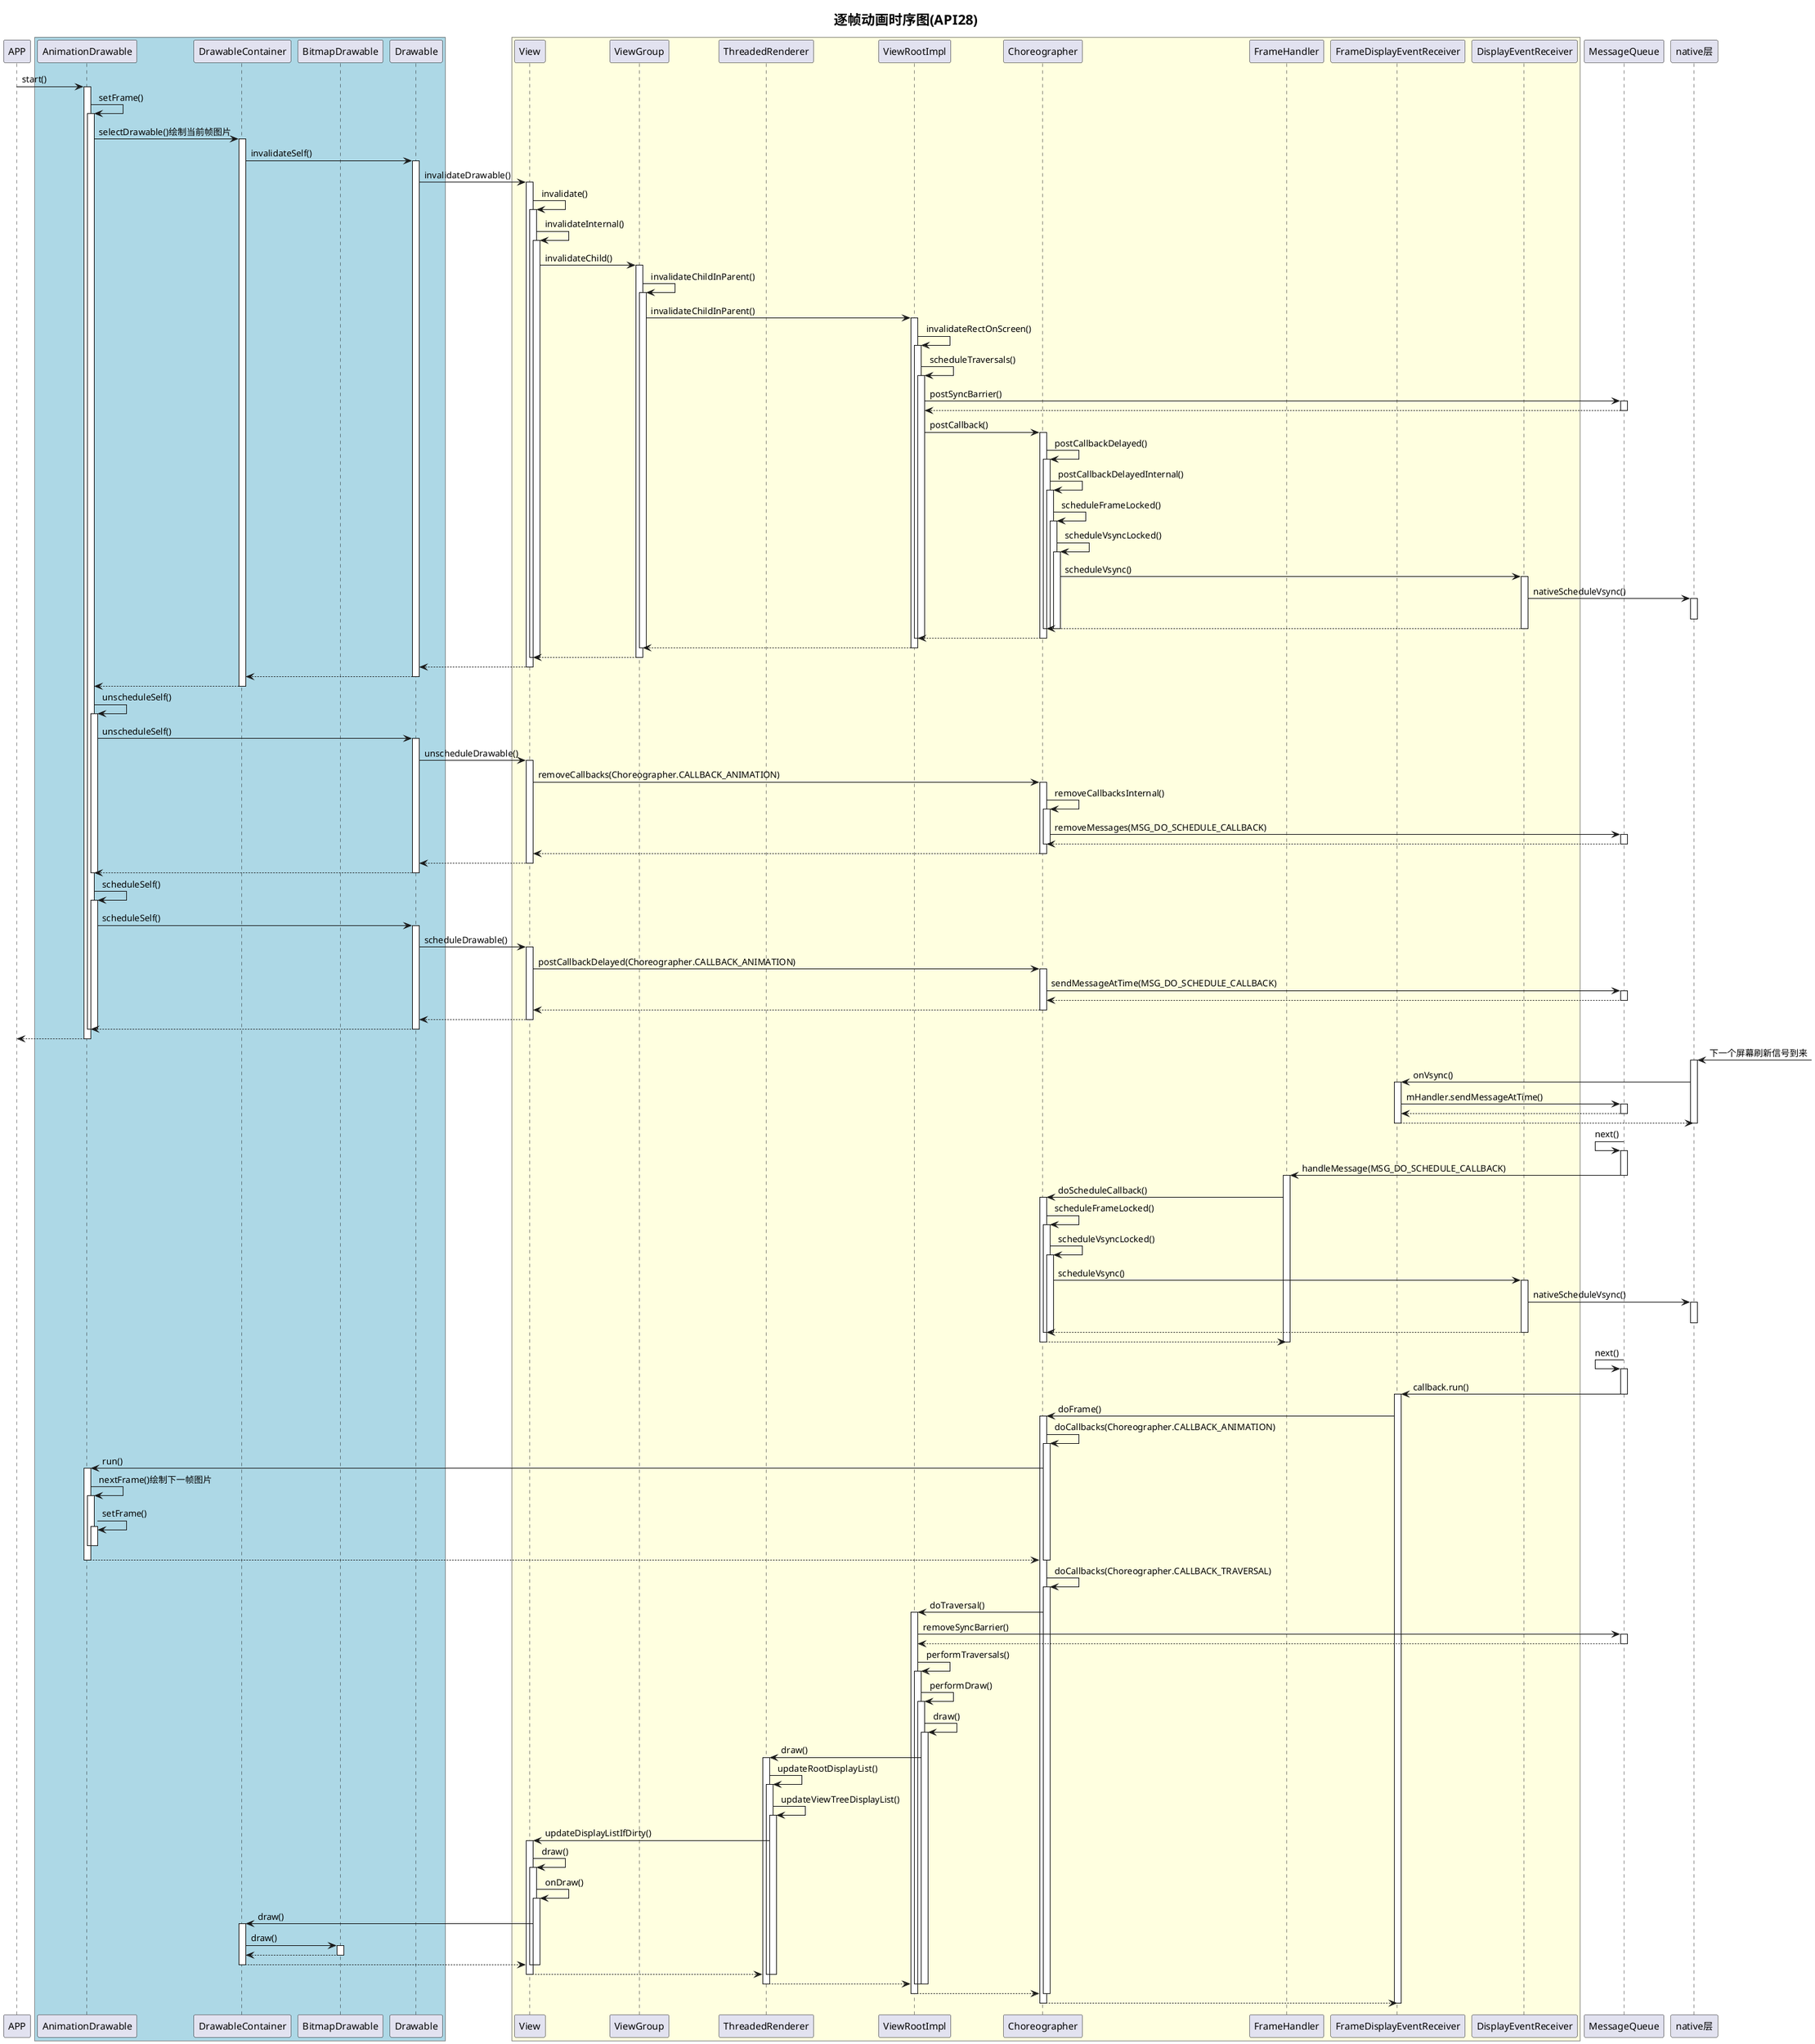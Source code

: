 @startuml

/'标题'/
title <size:20>逐帧动画时序图(API28)</size>


/'声明参与者'/
participant APP

box #LightBlue
	participant AnimationDrawable
	participant DrawableContainer
	participant BitmapDrawable
    participant Drawable
end box

box #LightYellow
    participant View
    participant ViewGroup
    participant ThreadedRenderer
    participant ViewRootImpl
    participant Choreographer
    participant FrameHandler
    participant FrameDisplayEventReceiver
    participant DisplayEventReceiver
end box

participant MessageQueue
participant native层

/'AnimationDrawable:start()开始位置'/
APP -> AnimationDrawable:start()
activate AnimationDrawable

/'调用setFrame()'/
AnimationDrawable -> AnimationDrawable:setFrame()
activate AnimationDrawable
/'调用DrawableContainer:selectDrawable()'/
AnimationDrawable -> DrawableContainer:selectDrawable()绘制当前帧图片
activate DrawableContainer
/'调用invalidateSelf()'/
DrawableContainer -> Drawable:invalidateSelf()
activate Drawable


/'调用invalidateDrawable()'/
Drawable ->View:invalidateDrawable()
activate View
View ->View:invalidate()
activate View
View ->View:invalidateInternal()
activate View
View ->ViewGroup:invalidateChild()
activate ViewGroup
ViewGroup ->ViewGroup:invalidateChildInParent()
activate ViewGroup
ViewGroup ->ViewRootImpl:invalidateChildInParent()
activate ViewRootImpl
ViewRootImpl ->ViewRootImpl:invalidateRectOnScreen()
activate ViewRootImpl
ViewRootImpl ->ViewRootImpl:scheduleTraversals()
activate ViewRootImpl
/'发送同步屏障消息'/
ViewRootImpl ->MessageQueue:postSyncBarrier()
activate MessageQueue
MessageQueue -->ViewRootImpl
deactivate MessageQueue
ViewRootImpl ->Choreographer:postCallback()
activate Choreographer
Choreographer ->Choreographer:postCallbackDelayed()
activate Choreographer
Choreographer ->Choreographer:postCallbackDelayedInternal()
activate Choreographer
Choreographer ->Choreographer:scheduleFrameLocked()
activate Choreographer
Choreographer ->Choreographer:scheduleVsyncLocked()
activate Choreographer
Choreographer ->DisplayEventReceiver:scheduleVsync()
activate DisplayEventReceiver
DisplayEventReceiver ->native层:nativeScheduleVsync()
activate native层
deactivate native层
/'结束调用scheduleVsync()'/
DisplayEventReceiver -->Choreographer
deactivate DisplayEventReceiver
/'结束调用scheduleVsyncLocked()'/
deactivate Choreographer
/'结束调用scheduleFrameLocked()'/
deactivate Choreographer
/'结束调用postCallbackDelayedInternal()'/
deactivate Choreographer
/'结束调用postCallbackDelayed()'/
deactivate Choreographer
/'结束调用postCallback()'/
Choreographer -->ViewRootImpl
deactivate Choreographer
/'结束调用scheduleTraversals()'/
deactivate ViewRootImpl
/'结束调用invalidateRectOnScreen()'/
deactivate ViewRootImpl
/'结束调用invalidateChildInParent()'/
ViewRootImpl -->ViewGroup
deactivate ViewRootImpl
/'结束调用invalidateChildInParent()'/
deactivate ViewGroup
/'结束调用invalidateChild()'/
ViewGroup -->View
deactivate ViewGroup
/'结束调用invalidateInternal()'/
deactivate View
/'结束调用invalidate()'/
deactivate View
/'结束调用invalidateDrawable()'/
View -->Drawable
deactivate View
/'结束调用invalidateSelf()'/
Drawable -->DrawableContainer
deactivate Drawable
/'结束调用selectDrawable()'/
DrawableContainer -->AnimationDrawable
deactivate DrawableContainer

/'AnimationDrawable:unscheduleSelf()开始位置'/
AnimationDrawable ->AnimationDrawable:unscheduleSelf()
activate AnimationDrawable
AnimationDrawable ->Drawable:unscheduleSelf()
activate Drawable
Drawable ->View:unscheduleDrawable()
activate View
View ->Choreographer:removeCallbacks(Choreographer.CALLBACK_ANIMATION)
activate Choreographer
Choreographer ->Choreographer:removeCallbacksInternal()
activate Choreographer
Choreographer ->MessageQueue:removeMessages(MSG_DO_SCHEDULE_CALLBACK)
activate MessageQueue
MessageQueue -->Choreographer
deactivate MessageQueue

/'结束调用Choreographer:removeCallbacksInternal()'/
deactivate Choreographer
/'结束调用Choreographer:removeCallbacks(Choreographer.CALLBACK_ANIMATION)'/
Choreographer -->View
deactivate Choreographer
/'结束调用View:unscheduleDrawable()'/
View -->Drawable
deactivate View
/'结束调用Drawable:unscheduleSelf()'/
Drawable -->AnimationDrawable
deactivate Drawable
/'结束调用AnimationDrawable:unscheduleSelf()'/
deactivate AnimationDrawable
/'AnimationDrawable:unscheduleSelf()结束位置'/


/'AnimationDrawable:scheduleSelf()开始位置'/
AnimationDrawable ->AnimationDrawable:scheduleSelf()
activate AnimationDrawable
AnimationDrawable ->Drawable:scheduleSelf()
activate Drawable
Drawable ->View:scheduleDrawable()
activate View
View ->Choreographer:postCallbackDelayed(Choreographer.CALLBACK_ANIMATION)
activate Choreographer
Choreographer ->MessageQueue:sendMessageAtTime(MSG_DO_SCHEDULE_CALLBACK)
activate MessageQueue


MessageQueue -->Choreographer
deactivate MessageQueue
Choreographer -->View
deactivate Choreographer
View -->Drawable
deactivate View
Drawable -->AnimationDrawable
deactivate Drawable
/'结束调用AnimationDrawable:scheduleSelf()'/
deactivate AnimationDrawable
/'AnimationDrawable:scheduleSelf()结束位置'/

/'结束setFrame()方法调用'/
deactivate AnimationDrawable
/'结束start()方法调用'/
AnimationDrawable -->APP
deactivate AnimationDrawable
/'AnimationDrawable:start()结束位置'/

/'onVsync()开始位置'/
native层 <- :下一个屏幕刷新信号到来
activate native层
native层 -> FrameDisplayEventReceiver:onVsync()
activate FrameDisplayEventReceiver
FrameDisplayEventReceiver ->MessageQueue:mHandler.sendMessageAtTime()
activate MessageQueue
MessageQueue -->FrameDisplayEventReceiver
deactivate MessageQueue
/'结束调用onVsync()'/
FrameDisplayEventReceiver -->native层
deactivate FrameDisplayEventReceiver
/'结束native层回调'/
deactivate native层
/'onVsync()结束位置'/

/'MSG_DO_SCHEDULE_CALLBACK开始位置'/
MessageQueue <- MessageQueue:next()
activate MessageQueue
MessageQueue ->FrameHandler:handleMessage(MSG_DO_SCHEDULE_CALLBACK)
deactivate MessageQueue
activate FrameHandler
FrameHandler ->Choreographer:doScheduleCallback()
activate Choreographer
Choreographer ->Choreographer:scheduleFrameLocked()
activate Choreographer
Choreographer ->Choreographer:scheduleVsyncLocked()
activate Choreographer
Choreographer ->DisplayEventReceiver:scheduleVsync()
activate DisplayEventReceiver
DisplayEventReceiver ->native层:nativeScheduleVsync()
activate native层
deactivate native层


/'结束调用scheduleVsync()'/
DisplayEventReceiver -->Choreographer
deactivate DisplayEventReceiver
deactivate Choreographer
deactivate Choreographer
Choreographer -->FrameHandler
deactivate Choreographer
deactivate FrameHandler
/'MSG_DO_SCHEDULE_CALLBACK结束位置'/

/'FrameDisplayEventReceiver.run()开始位置'/
MessageQueue <- MessageQueue:next()
activate MessageQueue
MessageQueue -> FrameDisplayEventReceiver:callback.run()
deactivate MessageQueue
activate FrameDisplayEventReceiver

/'Choreographer:doFrame()开始位置'/
FrameDisplayEventReceiver ->Choreographer:doFrame()
activate Choreographer

/'doCallbacks(Choreographer.CALLBACK_ANIMATION)开始位置'/
Choreographer ->Choreographer:doCallbacks(Choreographer.CALLBACK_ANIMATION)
activate Choreographer
Choreographer ->AnimationDrawable:run()
activate AnimationDrawable
AnimationDrawable -> AnimationDrawable:nextFrame()绘制下一帧图片
activate AnimationDrawable
AnimationDrawable ->AnimationDrawable:setFrame()
activate AnimationDrawable
deactivate AnimationDrawable

deactivate AnimationDrawable
/'结束调用AnimationDrawable:run()'/
AnimationDrawable -->Choreographer
deactivate AnimationDrawable
/'结束调用Choreographer:doCallbacks(Choreographer.CALLBACK_ANIMATION)'/
deactivate Choreographer
/'doCallbacks(Choreographer.CALLBACK_ANIMATION)结束位置'/

/'doCallbacks(Choreographer.CALLBACK_TRAVERSAL)开始位置'/
Choreographer ->Choreographer:doCallbacks(Choreographer.CALLBACK_TRAVERSAL)
activate Choreographer
Choreographer ->ViewRootImpl:doTraversal()
activate ViewRootImpl
ViewRootImpl ->MessageQueue:removeSyncBarrier()
activate MessageQueue
MessageQueue -->ViewRootImpl
deactivate MessageQueue
ViewRootImpl ->ViewRootImpl:performTraversals()
activate ViewRootImpl
ViewRootImpl ->ViewRootImpl:performDraw()
activate ViewRootImpl
ViewRootImpl ->ViewRootImpl:draw()
activate ViewRootImpl
ViewRootImpl ->ThreadedRenderer:draw()
activate ThreadedRenderer
ThreadedRenderer ->ThreadedRenderer:updateRootDisplayList()
activate ThreadedRenderer
ThreadedRenderer ->ThreadedRenderer:updateViewTreeDisplayList()
activate ThreadedRenderer
ThreadedRenderer ->View:updateDisplayListIfDirty()
activate View
View ->View:draw()
activate View
View ->View:onDraw()
activate View
View ->DrawableContainer:draw()
activate DrawableContainer
DrawableContainer ->BitmapDrawable:draw()
activate BitmapDrawable

/'结束调用BitmapDrawable:draw()'/
BitmapDrawable -->DrawableContainer
deactivate BitmapDrawable
/'结束调用DrawableContainer:draw()'/
DrawableContainer -->View
deactivate DrawableContainer
/'结束调用View:onDraw()'/
deactivate View
/'结束调用View:draw()'/
deactivate View
/'结束调用View:updateDisplayListIfDirty()'/
View -->ThreadedRenderer
deactivate View
/'结束调用ThreadedRenderer:updateViewTreeDisplayList()'/
deactivate ThreadedRenderer
/'结束调用ThreadedRenderer:updateRootDisplayList()'/
deactivate ThreadedRenderer
/'结束调用ThreadedRenderer:draw()'/
ThreadedRenderer -->ViewRootImpl
deactivate ThreadedRenderer
/'结束调用ViewRootImpl:draw()'/
deactivate ViewRootImpl
/'结束调用performDraw()'/
deactivate ViewRootImpl
/'结束调用performTraversals()'/
deactivate ViewRootImpl
/'结束调用doTraversal()'/
ViewRootImpl -->Choreographer
deactivate ViewRootImpl
/'结束调用doCallbacks(Choreographer.CALLBACK_TRAVERSAL)'/
deactivate Choreographer
/'doCallbacks(Choreographer.CALLBACK_TRAVERSAL)结束位置'/

/'结束调用doFrame()'/
Choreographer -->FrameDisplayEventReceiver
deactivate Choreographer
/'Choreographer:doFrame()结束位置'/

/'结束调用run()'/
deactivate FrameDisplayEventReceiver
/'FrameDisplayEventReceiver.run()结束位置'/

@enduml